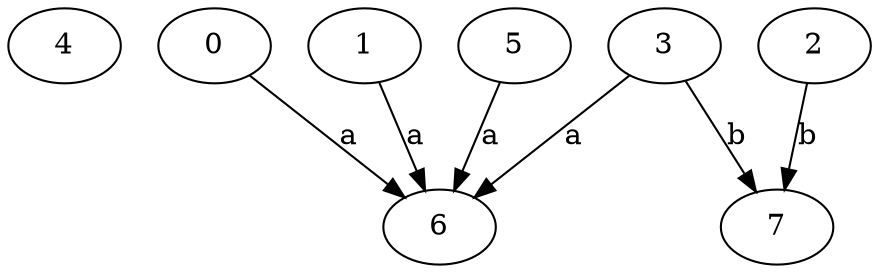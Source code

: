strict digraph  {
4;
0;
1;
5;
6;
7;
2;
3;
0 -> 6  [label=a];
1 -> 6  [label=a];
5 -> 6  [label=a];
2 -> 7  [label=b];
3 -> 6  [label=a];
3 -> 7  [label=b];
}
